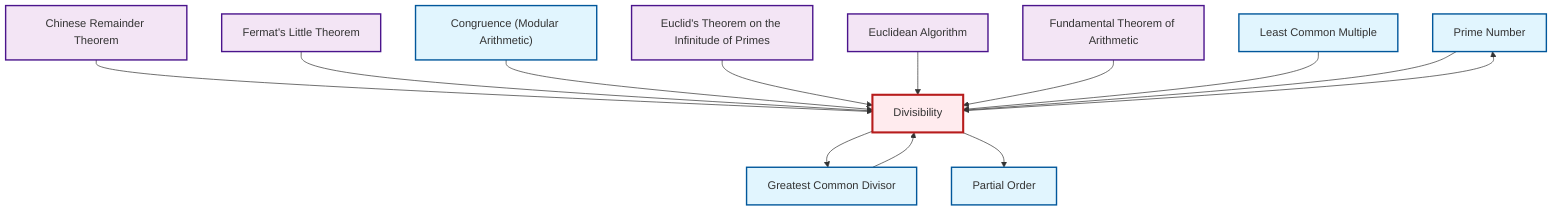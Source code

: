 graph TD
    classDef definition fill:#e1f5fe,stroke:#01579b,stroke-width:2px
    classDef theorem fill:#f3e5f5,stroke:#4a148c,stroke-width:2px
    classDef axiom fill:#fff3e0,stroke:#e65100,stroke-width:2px
    classDef example fill:#e8f5e9,stroke:#1b5e20,stroke-width:2px
    classDef current fill:#ffebee,stroke:#b71c1c,stroke-width:3px
    def-prime["Prime Number"]:::definition
    thm-fermat-little["Fermat's Little Theorem"]:::theorem
    thm-fundamental-arithmetic["Fundamental Theorem of Arithmetic"]:::theorem
    thm-euclid-infinitude-primes["Euclid's Theorem on the Infinitude of Primes"]:::theorem
    def-congruence["Congruence (Modular Arithmetic)"]:::definition
    def-gcd["Greatest Common Divisor"]:::definition
    def-lcm["Least Common Multiple"]:::definition
    thm-euclidean-algorithm["Euclidean Algorithm"]:::theorem
    thm-chinese-remainder["Chinese Remainder Theorem"]:::theorem
    def-partial-order["Partial Order"]:::definition
    def-divisibility["Divisibility"]:::definition
    def-divisibility --> def-gcd
    def-gcd --> def-divisibility
    thm-chinese-remainder --> def-divisibility
    def-divisibility --> def-partial-order
    thm-fermat-little --> def-divisibility
    def-congruence --> def-divisibility
    thm-euclid-infinitude-primes --> def-divisibility
    thm-euclidean-algorithm --> def-divisibility
    thm-fundamental-arithmetic --> def-divisibility
    def-lcm --> def-divisibility
    def-divisibility --> def-prime
    def-prime --> def-divisibility
    class def-divisibility current